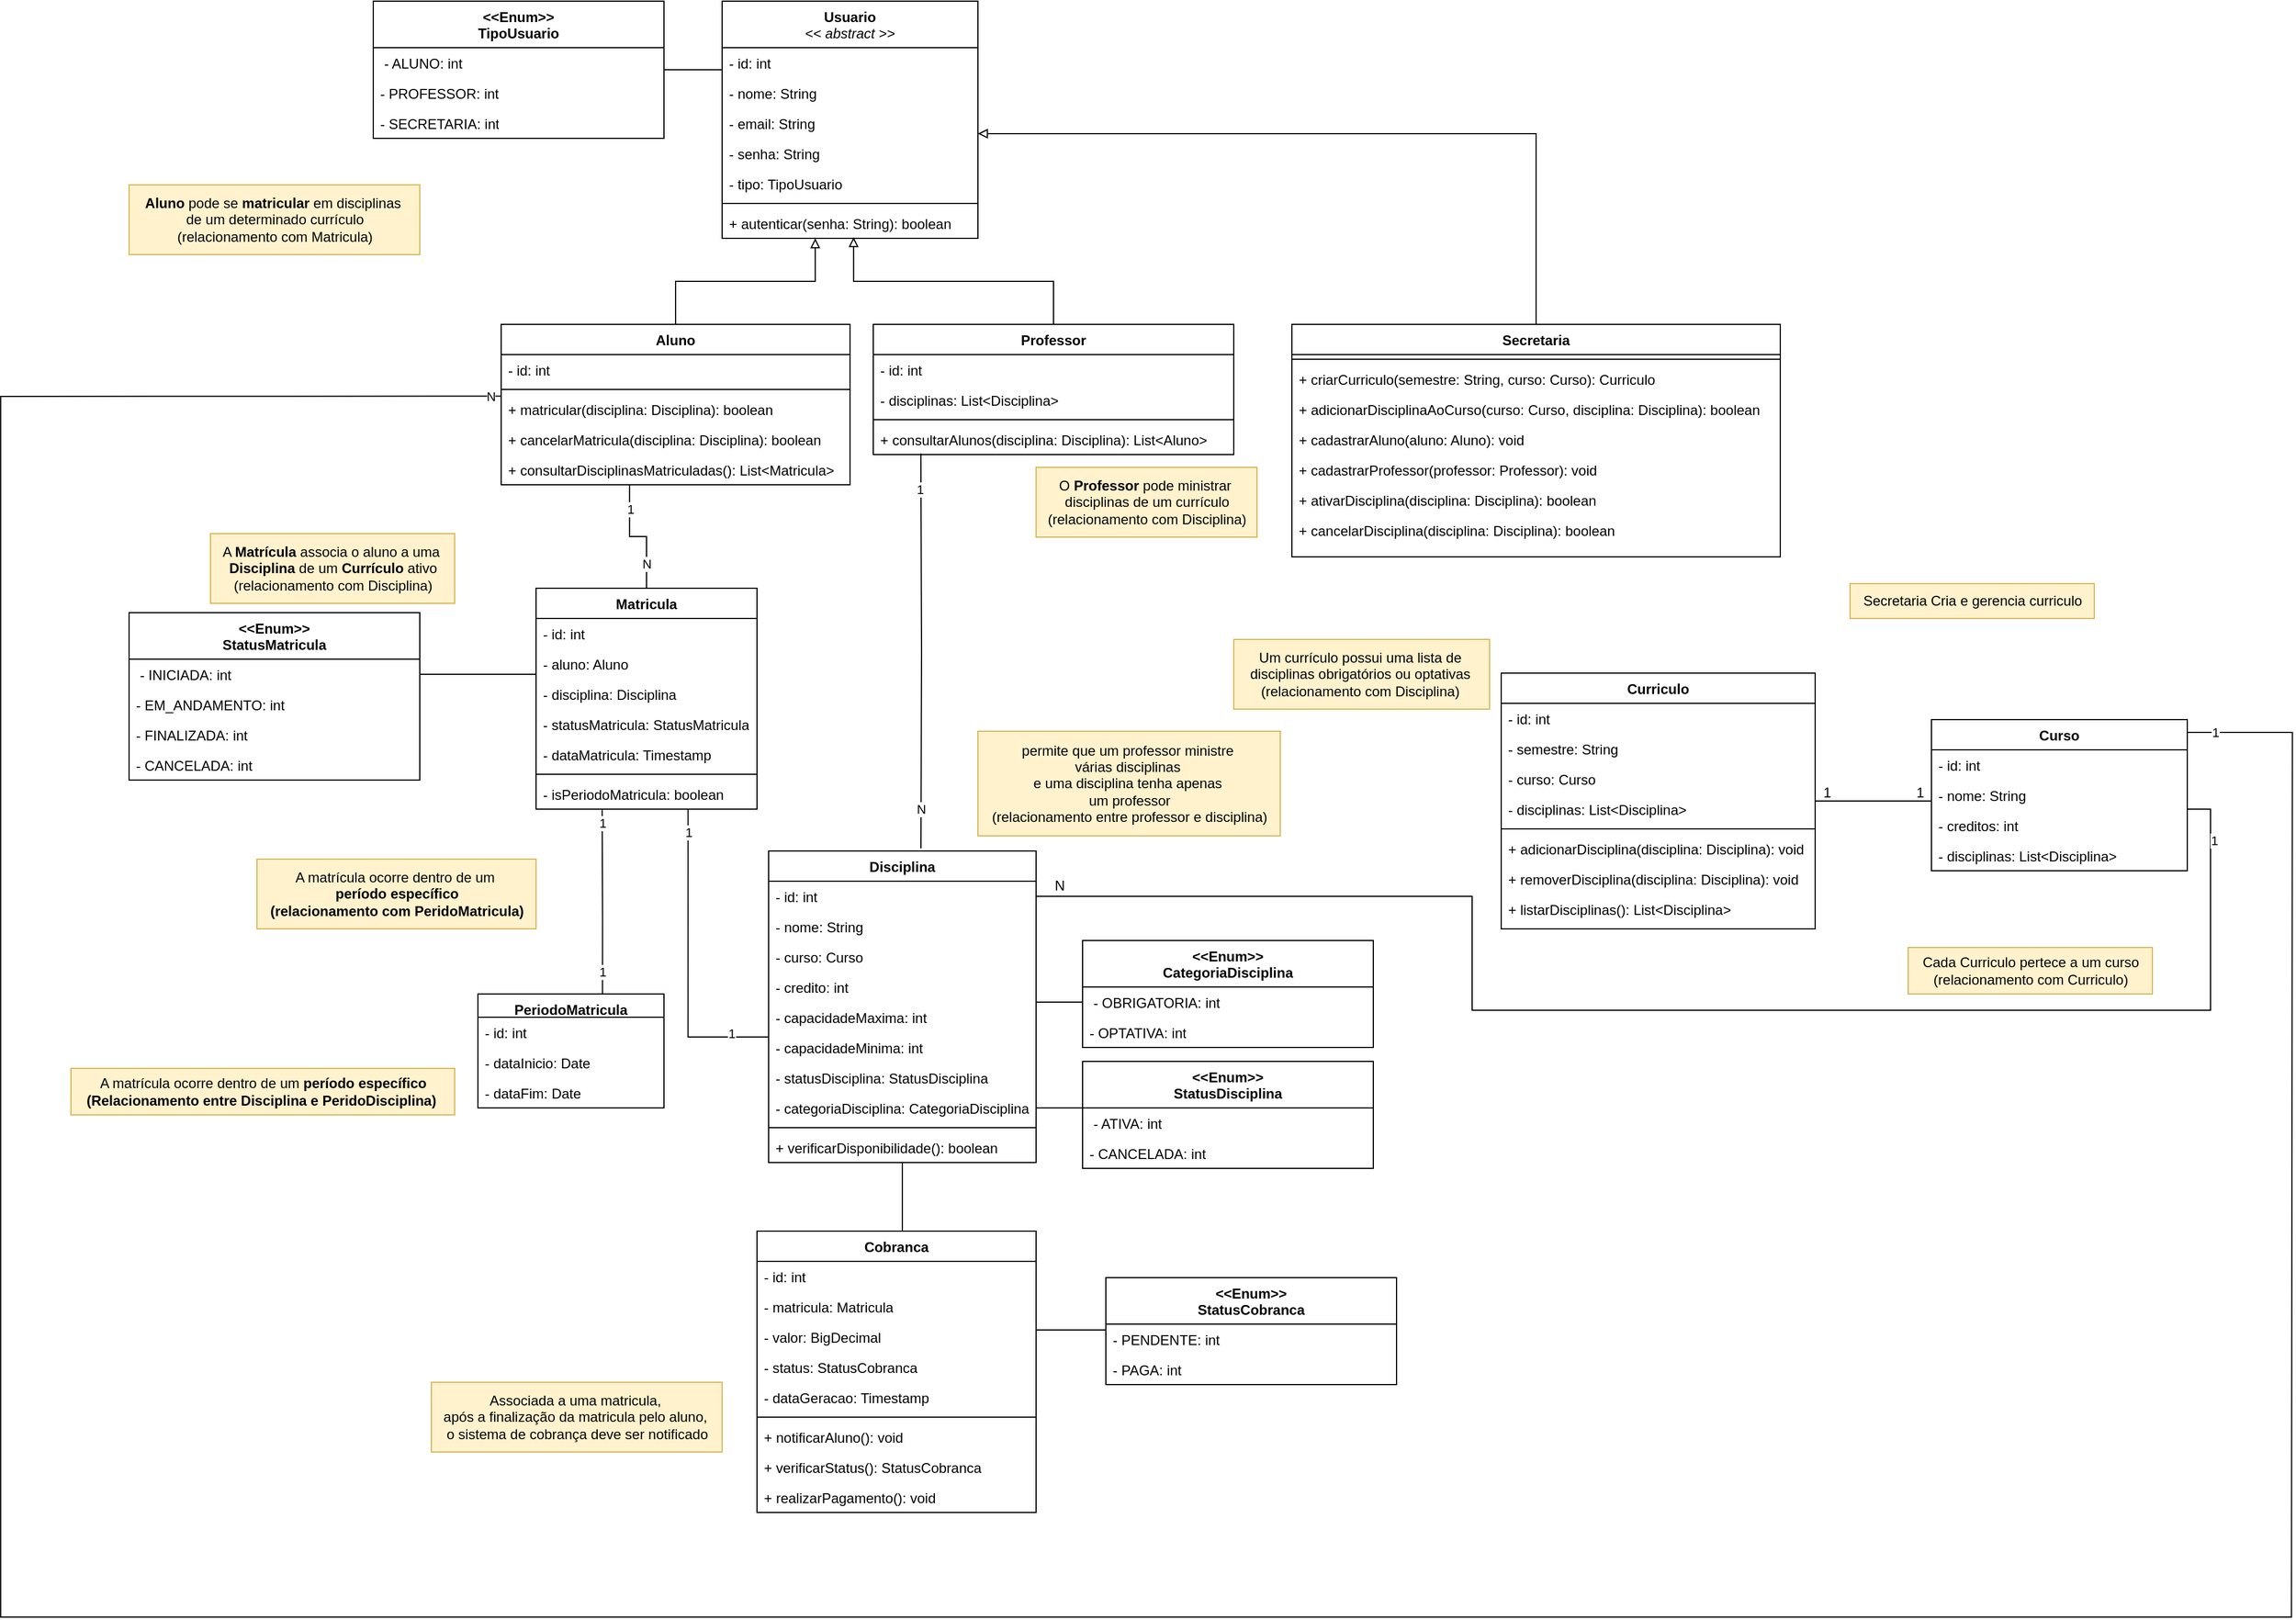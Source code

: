 <mxfile version="22.1.22" type="embed">
  <diagram name="Página-1" id="UTWiRLUkJQXJZkLam4P0">
    <mxGraphModel dx="2335" dy="769" grid="1" gridSize="10" guides="1" tooltips="1" connect="1" arrows="1" fold="1" page="1" pageScale="1" pageWidth="827" pageHeight="1169" math="0" shadow="0">
      <root>
        <mxCell id="0" />
        <mxCell id="1" parent="0" />
        <mxCell id="5JL675xTjhOSKJDTL_hP-1" value="Secretaria" style="swimlane;fontStyle=1;align=center;verticalAlign=top;childLayout=stackLayout;horizontal=1;startSize=26;horizontalStack=0;resizeParent=1;resizeParentMax=0;resizeLast=0;collapsible=1;marginBottom=0;whiteSpace=wrap;html=1;" parent="1" vertex="1">
          <mxGeometry x="190" y="300" width="420" height="200" as="geometry" />
        </mxCell>
        <mxCell id="5JL675xTjhOSKJDTL_hP-3" value="" style="line;strokeWidth=1;fillColor=none;align=left;verticalAlign=middle;spacingTop=-1;spacingLeft=3;spacingRight=3;rotatable=0;labelPosition=right;points=[];portConstraint=eastwest;strokeColor=inherit;" parent="5JL675xTjhOSKJDTL_hP-1" vertex="1">
          <mxGeometry y="26" width="420" height="8" as="geometry" />
        </mxCell>
        <mxCell id="5JL675xTjhOSKJDTL_hP-4" value="+ criarCurriculo(semestre: String, curso: Curso): Curriculo" style="text;strokeColor=none;fillColor=none;align=left;verticalAlign=top;spacingLeft=4;spacingRight=4;overflow=hidden;rotatable=0;points=[[0,0.5],[1,0.5]];portConstraint=eastwest;whiteSpace=wrap;html=1;" parent="5JL675xTjhOSKJDTL_hP-1" vertex="1">
          <mxGeometry y="34" width="420" height="26" as="geometry" />
        </mxCell>
        <mxCell id="5JL675xTjhOSKJDTL_hP-7" value="+ adicionarDisciplinaAoCurso(curso: Curso, disciplina: Disciplina): boolean" style="text;strokeColor=none;fillColor=none;align=left;verticalAlign=top;spacingLeft=4;spacingRight=4;overflow=hidden;rotatable=0;points=[[0,0.5],[1,0.5]];portConstraint=eastwest;whiteSpace=wrap;html=1;" parent="5JL675xTjhOSKJDTL_hP-1" vertex="1">
          <mxGeometry y="60" width="420" height="26" as="geometry" />
        </mxCell>
        <mxCell id="5JL675xTjhOSKJDTL_hP-8" value="+ cadastrarAluno(aluno: Aluno): void" style="text;strokeColor=none;fillColor=none;align=left;verticalAlign=top;spacingLeft=4;spacingRight=4;overflow=hidden;rotatable=0;points=[[0,0.5],[1,0.5]];portConstraint=eastwest;whiteSpace=wrap;html=1;" parent="5JL675xTjhOSKJDTL_hP-1" vertex="1">
          <mxGeometry y="86" width="420" height="26" as="geometry" />
        </mxCell>
        <mxCell id="5JL675xTjhOSKJDTL_hP-9" value="+ cadastrarProfessor(professor: Professor): void" style="text;strokeColor=none;fillColor=none;align=left;verticalAlign=top;spacingLeft=4;spacingRight=4;overflow=hidden;rotatable=0;points=[[0,0.5],[1,0.5]];portConstraint=eastwest;whiteSpace=wrap;html=1;" parent="5JL675xTjhOSKJDTL_hP-1" vertex="1">
          <mxGeometry y="112" width="420" height="26" as="geometry" />
        </mxCell>
        <mxCell id="5JL675xTjhOSKJDTL_hP-10" value="+ ativarDisciplina(disciplina: Disciplina): boolean" style="text;strokeColor=none;fillColor=none;align=left;verticalAlign=top;spacingLeft=4;spacingRight=4;overflow=hidden;rotatable=0;points=[[0,0.5],[1,0.5]];portConstraint=eastwest;whiteSpace=wrap;html=1;" parent="5JL675xTjhOSKJDTL_hP-1" vertex="1">
          <mxGeometry y="138" width="420" height="26" as="geometry" />
        </mxCell>
        <mxCell id="5JL675xTjhOSKJDTL_hP-11" value="+ cancelarDisciplina(disciplina: Disciplina): boolean" style="text;strokeColor=none;fillColor=none;align=left;verticalAlign=top;spacingLeft=4;spacingRight=4;overflow=hidden;rotatable=0;points=[[0,0.5],[1,0.5]];portConstraint=eastwest;whiteSpace=wrap;html=1;" parent="5JL675xTjhOSKJDTL_hP-1" vertex="1">
          <mxGeometry y="164" width="420" height="36" as="geometry" />
        </mxCell>
        <mxCell id="5JL675xTjhOSKJDTL_hP-12" value="Curriculo" style="swimlane;fontStyle=1;align=center;verticalAlign=top;childLayout=stackLayout;horizontal=1;startSize=26;horizontalStack=0;resizeParent=1;resizeParentMax=0;resizeLast=0;collapsible=1;marginBottom=0;whiteSpace=wrap;html=1;" parent="1" vertex="1">
          <mxGeometry x="370" y="600" width="270" height="220" as="geometry" />
        </mxCell>
        <mxCell id="5JL675xTjhOSKJDTL_hP-13" value="- id: int" style="text;strokeColor=none;fillColor=none;align=left;verticalAlign=top;spacingLeft=4;spacingRight=4;overflow=hidden;rotatable=0;points=[[0,0.5],[1,0.5]];portConstraint=eastwest;whiteSpace=wrap;html=1;" parent="5JL675xTjhOSKJDTL_hP-12" vertex="1">
          <mxGeometry y="26" width="270" height="26" as="geometry" />
        </mxCell>
        <mxCell id="5JL675xTjhOSKJDTL_hP-17" value="- semestre: String" style="text;strokeColor=none;fillColor=none;align=left;verticalAlign=top;spacingLeft=4;spacingRight=4;overflow=hidden;rotatable=0;points=[[0,0.5],[1,0.5]];portConstraint=eastwest;whiteSpace=wrap;html=1;" parent="5JL675xTjhOSKJDTL_hP-12" vertex="1">
          <mxGeometry y="52" width="270" height="26" as="geometry" />
        </mxCell>
        <mxCell id="5JL675xTjhOSKJDTL_hP-16" value="-&amp;nbsp;curso: Curso" style="text;strokeColor=none;fillColor=none;align=left;verticalAlign=top;spacingLeft=4;spacingRight=4;overflow=hidden;rotatable=0;points=[[0,0.5],[1,0.5]];portConstraint=eastwest;whiteSpace=wrap;html=1;" parent="5JL675xTjhOSKJDTL_hP-12" vertex="1">
          <mxGeometry y="78" width="270" height="26" as="geometry" />
        </mxCell>
        <mxCell id="5JL675xTjhOSKJDTL_hP-18" value="-&amp;nbsp;disciplinas: List&amp;lt;Disciplina&amp;gt;" style="text;strokeColor=none;fillColor=none;align=left;verticalAlign=top;spacingLeft=4;spacingRight=4;overflow=hidden;rotatable=0;points=[[0,0.5],[1,0.5]];portConstraint=eastwest;whiteSpace=wrap;html=1;" parent="5JL675xTjhOSKJDTL_hP-12" vertex="1">
          <mxGeometry y="104" width="270" height="26" as="geometry" />
        </mxCell>
        <mxCell id="5JL675xTjhOSKJDTL_hP-14" value="" style="line;strokeWidth=1;fillColor=none;align=left;verticalAlign=middle;spacingTop=-1;spacingLeft=3;spacingRight=3;rotatable=0;labelPosition=right;points=[];portConstraint=eastwest;strokeColor=inherit;" parent="5JL675xTjhOSKJDTL_hP-12" vertex="1">
          <mxGeometry y="130" width="270" height="8" as="geometry" />
        </mxCell>
        <mxCell id="5JL675xTjhOSKJDTL_hP-15" value="+ adicionarDisciplina(disciplina: Disciplina): void" style="text;strokeColor=none;fillColor=none;align=left;verticalAlign=top;spacingLeft=4;spacingRight=4;overflow=hidden;rotatable=0;points=[[0,0.5],[1,0.5]];portConstraint=eastwest;whiteSpace=wrap;html=1;" parent="5JL675xTjhOSKJDTL_hP-12" vertex="1">
          <mxGeometry y="138" width="270" height="26" as="geometry" />
        </mxCell>
        <mxCell id="5JL675xTjhOSKJDTL_hP-19" value="+ removerDisciplina(disciplina: Disciplina): void" style="text;strokeColor=none;fillColor=none;align=left;verticalAlign=top;spacingLeft=4;spacingRight=4;overflow=hidden;rotatable=0;points=[[0,0.5],[1,0.5]];portConstraint=eastwest;whiteSpace=wrap;html=1;" parent="5JL675xTjhOSKJDTL_hP-12" vertex="1">
          <mxGeometry y="164" width="270" height="26" as="geometry" />
        </mxCell>
        <mxCell id="5JL675xTjhOSKJDTL_hP-20" value="+ listarDisciplinas(): List&amp;lt;Disciplina&amp;gt;" style="text;strokeColor=none;fillColor=none;align=left;verticalAlign=top;spacingLeft=4;spacingRight=4;overflow=hidden;rotatable=0;points=[[0,0.5],[1,0.5]];portConstraint=eastwest;whiteSpace=wrap;html=1;" parent="5JL675xTjhOSKJDTL_hP-12" vertex="1">
          <mxGeometry y="190" width="270" height="30" as="geometry" />
        </mxCell>
        <mxCell id="5JL675xTjhOSKJDTL_hP-21" value="Usuario&lt;div&gt;&lt;span style=&quot;font-weight: normal;&quot;&gt;&lt;i&gt;&amp;lt;&amp;lt; abstract &amp;gt;&amp;gt;&lt;/i&gt;&lt;/span&gt;&lt;/div&gt;" style="swimlane;fontStyle=1;align=center;verticalAlign=top;childLayout=stackLayout;horizontal=1;startSize=40;horizontalStack=0;resizeParent=1;resizeParentMax=0;resizeLast=0;collapsible=1;marginBottom=0;whiteSpace=wrap;html=1;" parent="1" vertex="1">
          <mxGeometry x="-300" y="22" width="220" height="204" as="geometry">
            <mxRectangle x="-300" y="20" width="80" height="30" as="alternateBounds" />
          </mxGeometry>
        </mxCell>
        <mxCell id="5JL675xTjhOSKJDTL_hP-22" value="-&amp;nbsp;id: int" style="text;strokeColor=none;fillColor=none;align=left;verticalAlign=top;spacingLeft=4;spacingRight=4;overflow=hidden;rotatable=0;points=[[0,0.5],[1,0.5]];portConstraint=eastwest;whiteSpace=wrap;html=1;" parent="5JL675xTjhOSKJDTL_hP-21" vertex="1">
          <mxGeometry y="40" width="220" height="26" as="geometry" />
        </mxCell>
        <mxCell id="5JL675xTjhOSKJDTL_hP-26" value="-&amp;nbsp;nome: String" style="text;strokeColor=none;fillColor=none;align=left;verticalAlign=top;spacingLeft=4;spacingRight=4;overflow=hidden;rotatable=0;points=[[0,0.5],[1,0.5]];portConstraint=eastwest;whiteSpace=wrap;html=1;" parent="5JL675xTjhOSKJDTL_hP-21" vertex="1">
          <mxGeometry y="66" width="220" height="26" as="geometry" />
        </mxCell>
        <mxCell id="5JL675xTjhOSKJDTL_hP-28" value="-&amp;nbsp;email: String" style="text;strokeColor=none;fillColor=none;align=left;verticalAlign=top;spacingLeft=4;spacingRight=4;overflow=hidden;rotatable=0;points=[[0,0.5],[1,0.5]];portConstraint=eastwest;whiteSpace=wrap;html=1;" parent="5JL675xTjhOSKJDTL_hP-21" vertex="1">
          <mxGeometry y="92" width="220" height="26" as="geometry" />
        </mxCell>
        <mxCell id="5JL675xTjhOSKJDTL_hP-27" value="- senha: String" style="text;strokeColor=none;fillColor=none;align=left;verticalAlign=top;spacingLeft=4;spacingRight=4;overflow=hidden;rotatable=0;points=[[0,0.5],[1,0.5]];portConstraint=eastwest;whiteSpace=wrap;html=1;" parent="5JL675xTjhOSKJDTL_hP-21" vertex="1">
          <mxGeometry y="118" width="220" height="26" as="geometry" />
        </mxCell>
        <mxCell id="5JL675xTjhOSKJDTL_hP-29" value="-&amp;nbsp;tipo: TipoUsuario" style="text;strokeColor=none;fillColor=none;align=left;verticalAlign=top;spacingLeft=4;spacingRight=4;overflow=hidden;rotatable=0;points=[[0,0.5],[1,0.5]];portConstraint=eastwest;whiteSpace=wrap;html=1;" parent="5JL675xTjhOSKJDTL_hP-21" vertex="1">
          <mxGeometry y="144" width="220" height="26" as="geometry" />
        </mxCell>
        <mxCell id="5JL675xTjhOSKJDTL_hP-23" value="" style="line;strokeWidth=1;fillColor=none;align=left;verticalAlign=middle;spacingTop=-1;spacingLeft=3;spacingRight=3;rotatable=0;labelPosition=right;points=[];portConstraint=eastwest;strokeColor=inherit;" parent="5JL675xTjhOSKJDTL_hP-21" vertex="1">
          <mxGeometry y="170" width="220" height="8" as="geometry" />
        </mxCell>
        <mxCell id="5JL675xTjhOSKJDTL_hP-24" value="+ autenticar(senha: String): boolean" style="text;strokeColor=none;fillColor=none;align=left;verticalAlign=top;spacingLeft=4;spacingRight=4;overflow=hidden;rotatable=0;points=[[0,0.5],[1,0.5]];portConstraint=eastwest;whiteSpace=wrap;html=1;" parent="5JL675xTjhOSKJDTL_hP-21" vertex="1">
          <mxGeometry y="178" width="220" height="26" as="geometry" />
        </mxCell>
        <mxCell id="5JL675xTjhOSKJDTL_hP-91" style="edgeStyle=orthogonalEdgeStyle;rounded=0;orthogonalLoop=1;jettySize=auto;html=1;entryX=0.364;entryY=1;entryDx=0;entryDy=0;entryPerimeter=0;endArrow=block;endFill=0;" parent="1" source="5JL675xTjhOSKJDTL_hP-30" target="5JL675xTjhOSKJDTL_hP-24" edge="1">
          <mxGeometry relative="1" as="geometry">
            <mxPoint x="-220" y="220" as="targetPoint" />
          </mxGeometry>
        </mxCell>
        <mxCell id="5JL675xTjhOSKJDTL_hP-30" value="Aluno" style="swimlane;fontStyle=1;align=center;verticalAlign=top;childLayout=stackLayout;horizontal=1;startSize=26;horizontalStack=0;resizeParent=1;resizeParentMax=0;resizeLast=0;collapsible=1;marginBottom=0;whiteSpace=wrap;html=1;" parent="1" vertex="1">
          <mxGeometry x="-490" y="300" width="300" height="138" as="geometry" />
        </mxCell>
        <mxCell id="5JL675xTjhOSKJDTL_hP-31" value="- id: int" style="text;strokeColor=none;fillColor=none;align=left;verticalAlign=top;spacingLeft=4;spacingRight=4;overflow=hidden;rotatable=0;points=[[0,0.5],[1,0.5]];portConstraint=eastwest;whiteSpace=wrap;html=1;" parent="5JL675xTjhOSKJDTL_hP-30" vertex="1">
          <mxGeometry y="26" width="300" height="26" as="geometry" />
        </mxCell>
        <mxCell id="5JL675xTjhOSKJDTL_hP-32" value="" style="line;strokeWidth=1;fillColor=none;align=left;verticalAlign=middle;spacingTop=-1;spacingLeft=3;spacingRight=3;rotatable=0;labelPosition=right;points=[];portConstraint=eastwest;strokeColor=inherit;" parent="5JL675xTjhOSKJDTL_hP-30" vertex="1">
          <mxGeometry y="52" width="300" height="8" as="geometry" />
        </mxCell>
        <mxCell id="5JL675xTjhOSKJDTL_hP-33" value="+  matricular(disciplina: Disciplina): boolean" style="text;strokeColor=none;fillColor=none;align=left;verticalAlign=top;spacingLeft=4;spacingRight=4;overflow=hidden;rotatable=0;points=[[0,0.5],[1,0.5]];portConstraint=eastwest;whiteSpace=wrap;html=1;" parent="5JL675xTjhOSKJDTL_hP-30" vertex="1">
          <mxGeometry y="60" width="300" height="26" as="geometry" />
        </mxCell>
        <mxCell id="5JL675xTjhOSKJDTL_hP-36" value="+  cancelarMatricula(disciplina: Disciplina): boolean" style="text;strokeColor=none;fillColor=none;align=left;verticalAlign=top;spacingLeft=4;spacingRight=4;overflow=hidden;rotatable=0;points=[[0,0.5],[1,0.5]];portConstraint=eastwest;whiteSpace=wrap;html=1;" parent="5JL675xTjhOSKJDTL_hP-30" vertex="1">
          <mxGeometry y="86" width="300" height="26" as="geometry" />
        </mxCell>
        <mxCell id="CIjF7GFR3pk4UdvS8s7B-7" value="+&amp;nbsp;consultarDisciplinasMatriculadas(): List&amp;lt;Matricula&amp;gt;" style="text;strokeColor=none;fillColor=none;align=left;verticalAlign=top;spacingLeft=4;spacingRight=4;overflow=hidden;rotatable=0;points=[[0,0.5],[1,0.5]];portConstraint=eastwest;whiteSpace=wrap;html=1;" parent="5JL675xTjhOSKJDTL_hP-30" vertex="1">
          <mxGeometry y="112" width="300" height="26" as="geometry" />
        </mxCell>
        <mxCell id="5JL675xTjhOSKJDTL_hP-37" value="Professor" style="swimlane;fontStyle=1;align=center;verticalAlign=top;childLayout=stackLayout;horizontal=1;startSize=26;horizontalStack=0;resizeParent=1;resizeParentMax=0;resizeLast=0;collapsible=1;marginBottom=0;whiteSpace=wrap;html=1;" parent="1" vertex="1">
          <mxGeometry x="-170" y="300" width="310" height="112" as="geometry" />
        </mxCell>
        <mxCell id="5JL675xTjhOSKJDTL_hP-38" value="-&amp;nbsp;id: int" style="text;strokeColor=none;fillColor=none;align=left;verticalAlign=top;spacingLeft=4;spacingRight=4;overflow=hidden;rotatable=0;points=[[0,0.5],[1,0.5]];portConstraint=eastwest;whiteSpace=wrap;html=1;" parent="5JL675xTjhOSKJDTL_hP-37" vertex="1">
          <mxGeometry y="26" width="310" height="26" as="geometry" />
        </mxCell>
        <mxCell id="CIjF7GFR3pk4UdvS8s7B-33" value="- disciplinas: List&amp;lt;Disciplina&amp;gt;" style="text;strokeColor=none;fillColor=none;align=left;verticalAlign=top;spacingLeft=4;spacingRight=4;overflow=hidden;rotatable=0;points=[[0,0.5],[1,0.5]];portConstraint=eastwest;whiteSpace=wrap;html=1;" parent="5JL675xTjhOSKJDTL_hP-37" vertex="1">
          <mxGeometry y="52" width="310" height="26" as="geometry" />
        </mxCell>
        <mxCell id="5JL675xTjhOSKJDTL_hP-39" value="" style="line;strokeWidth=1;fillColor=none;align=left;verticalAlign=middle;spacingTop=-1;spacingLeft=3;spacingRight=3;rotatable=0;labelPosition=right;points=[];portConstraint=eastwest;strokeColor=inherit;" parent="5JL675xTjhOSKJDTL_hP-37" vertex="1">
          <mxGeometry y="78" width="310" height="8" as="geometry" />
        </mxCell>
        <mxCell id="5JL675xTjhOSKJDTL_hP-40" value="+ consultarAlunos(disciplina: Disciplina): List&amp;lt;Aluno&amp;gt;" style="text;strokeColor=none;fillColor=none;align=left;verticalAlign=top;spacingLeft=4;spacingRight=4;overflow=hidden;rotatable=0;points=[[0,0.5],[1,0.5]];portConstraint=eastwest;whiteSpace=wrap;html=1;" parent="5JL675xTjhOSKJDTL_hP-37" vertex="1">
          <mxGeometry y="86" width="310" height="26" as="geometry" />
        </mxCell>
        <mxCell id="5JL675xTjhOSKJDTL_hP-159" value="" style="edgeStyle=orthogonalEdgeStyle;rounded=0;orthogonalLoop=1;jettySize=auto;html=1;endArrow=none;startFill=0;" parent="1" source="5JL675xTjhOSKJDTL_hP-42" edge="1">
          <mxGeometry relative="1" as="geometry">
            <mxPoint x="640" y="710" as="targetPoint" />
            <Array as="points">
              <mxPoint x="690" y="710" />
              <mxPoint x="690" y="710" />
            </Array>
          </mxGeometry>
        </mxCell>
        <mxCell id="5JL675xTjhOSKJDTL_hP-42" value="Curso" style="swimlane;fontStyle=1;align=center;verticalAlign=top;childLayout=stackLayout;horizontal=1;startSize=26;horizontalStack=0;resizeParent=1;resizeParentMax=0;resizeLast=0;collapsible=1;marginBottom=0;whiteSpace=wrap;html=1;" parent="1" vertex="1">
          <mxGeometry x="740" y="640" width="220" height="130" as="geometry" />
        </mxCell>
        <mxCell id="5JL675xTjhOSKJDTL_hP-43" value="-&amp;nbsp;id: int" style="text;strokeColor=none;fillColor=none;align=left;verticalAlign=top;spacingLeft=4;spacingRight=4;overflow=hidden;rotatable=0;points=[[0,0.5],[1,0.5]];portConstraint=eastwest;whiteSpace=wrap;html=1;" parent="5JL675xTjhOSKJDTL_hP-42" vertex="1">
          <mxGeometry y="26" width="220" height="26" as="geometry" />
        </mxCell>
        <mxCell id="5JL675xTjhOSKJDTL_hP-46" value="-&amp;nbsp;nome: String" style="text;strokeColor=none;fillColor=none;align=left;verticalAlign=top;spacingLeft=4;spacingRight=4;overflow=hidden;rotatable=0;points=[[0,0.5],[1,0.5]];portConstraint=eastwest;whiteSpace=wrap;html=1;" parent="5JL675xTjhOSKJDTL_hP-42" vertex="1">
          <mxGeometry y="52" width="220" height="26" as="geometry" />
        </mxCell>
        <mxCell id="5JL675xTjhOSKJDTL_hP-48" value="- creditos: int" style="text;strokeColor=none;fillColor=none;align=left;verticalAlign=top;spacingLeft=4;spacingRight=4;overflow=hidden;rotatable=0;points=[[0,0.5],[1,0.5]];portConstraint=eastwest;whiteSpace=wrap;html=1;" parent="5JL675xTjhOSKJDTL_hP-42" vertex="1">
          <mxGeometry y="78" width="220" height="26" as="geometry" />
        </mxCell>
        <mxCell id="5JL675xTjhOSKJDTL_hP-47" value="-&amp;nbsp;disciplinas: List&amp;lt;Disciplina&amp;gt;" style="text;strokeColor=none;fillColor=none;align=left;verticalAlign=top;spacingLeft=4;spacingRight=4;overflow=hidden;rotatable=0;points=[[0,0.5],[1,0.5]];portConstraint=eastwest;whiteSpace=wrap;html=1;" parent="5JL675xTjhOSKJDTL_hP-42" vertex="1">
          <mxGeometry y="104" width="220" height="26" as="geometry" />
        </mxCell>
        <mxCell id="5JL675xTjhOSKJDTL_hP-179" style="edgeStyle=orthogonalEdgeStyle;rounded=0;orthogonalLoop=1;jettySize=auto;html=1;endArrow=none;startFill=0;entryX=0.688;entryY=1.011;entryDx=0;entryDy=0;entryPerimeter=0;" parent="1" target="g18ORwgw4V1WIljXijk8-3" edge="1">
          <mxGeometry relative="1" as="geometry">
            <Array as="points">
              <mxPoint x="-329" y="913" />
            </Array>
            <mxPoint x="-260" y="913" as="sourcePoint" />
            <mxPoint x="-329.47" y="769.26" as="targetPoint" />
          </mxGeometry>
        </mxCell>
        <mxCell id="CIjF7GFR3pk4UdvS8s7B-37" value="1" style="edgeLabel;html=1;align=center;verticalAlign=middle;resizable=0;points=[];" parent="5JL675xTjhOSKJDTL_hP-179" vertex="1" connectable="0">
          <mxGeometry x="-0.758" y="-3" relative="1" as="geometry">
            <mxPoint as="offset" />
          </mxGeometry>
        </mxCell>
        <mxCell id="CIjF7GFR3pk4UdvS8s7B-38" value="1" style="edgeLabel;html=1;align=center;verticalAlign=middle;resizable=0;points=[];" parent="5JL675xTjhOSKJDTL_hP-179" vertex="1" connectable="0">
          <mxGeometry x="0.855" relative="1" as="geometry">
            <mxPoint as="offset" />
          </mxGeometry>
        </mxCell>
        <mxCell id="5JL675xTjhOSKJDTL_hP-50" value="Disciplina" style="swimlane;fontStyle=1;align=center;verticalAlign=top;childLayout=stackLayout;horizontal=1;startSize=26;horizontalStack=0;resizeParent=1;resizeParentMax=0;resizeLast=0;collapsible=1;marginBottom=0;whiteSpace=wrap;html=1;" parent="1" vertex="1">
          <mxGeometry x="-260" y="753" width="230" height="268" as="geometry" />
        </mxCell>
        <mxCell id="5JL675xTjhOSKJDTL_hP-51" value="-&amp;nbsp;id: int" style="text;strokeColor=none;fillColor=none;align=left;verticalAlign=top;spacingLeft=4;spacingRight=4;overflow=hidden;rotatable=0;points=[[0,0.5],[1,0.5]];portConstraint=eastwest;whiteSpace=wrap;html=1;" parent="5JL675xTjhOSKJDTL_hP-50" vertex="1">
          <mxGeometry y="26" width="230" height="26" as="geometry" />
        </mxCell>
        <mxCell id="5JL675xTjhOSKJDTL_hP-54" value="-&amp;nbsp;nome: String" style="text;strokeColor=none;fillColor=none;align=left;verticalAlign=top;spacingLeft=4;spacingRight=4;overflow=hidden;rotatable=0;points=[[0,0.5],[1,0.5]];portConstraint=eastwest;whiteSpace=wrap;html=1;" parent="5JL675xTjhOSKJDTL_hP-50" vertex="1">
          <mxGeometry y="52" width="230" height="26" as="geometry" />
        </mxCell>
        <mxCell id="5JL675xTjhOSKJDTL_hP-55" value="-&amp;nbsp;curso: Curso" style="text;strokeColor=none;fillColor=none;align=left;verticalAlign=top;spacingLeft=4;spacingRight=4;overflow=hidden;rotatable=0;points=[[0,0.5],[1,0.5]];portConstraint=eastwest;whiteSpace=wrap;html=1;" parent="5JL675xTjhOSKJDTL_hP-50" vertex="1">
          <mxGeometry y="78" width="230" height="26" as="geometry" />
        </mxCell>
        <mxCell id="5JL675xTjhOSKJDTL_hP-56" value="-&amp;nbsp;credito: int" style="text;strokeColor=none;fillColor=none;align=left;verticalAlign=top;spacingLeft=4;spacingRight=4;overflow=hidden;rotatable=0;points=[[0,0.5],[1,0.5]];portConstraint=eastwest;whiteSpace=wrap;html=1;" parent="5JL675xTjhOSKJDTL_hP-50" vertex="1">
          <mxGeometry y="104" width="230" height="26" as="geometry" />
        </mxCell>
        <mxCell id="5JL675xTjhOSKJDTL_hP-57" value="-&amp;nbsp;capacidadeMaxima: int" style="text;strokeColor=none;fillColor=none;align=left;verticalAlign=top;spacingLeft=4;spacingRight=4;overflow=hidden;rotatable=0;points=[[0,0.5],[1,0.5]];portConstraint=eastwest;whiteSpace=wrap;html=1;" parent="5JL675xTjhOSKJDTL_hP-50" vertex="1">
          <mxGeometry y="130" width="230" height="26" as="geometry" />
        </mxCell>
        <mxCell id="5JL675xTjhOSKJDTL_hP-58" value="-&amp;nbsp;capacidadeMinima: int" style="text;strokeColor=none;fillColor=none;align=left;verticalAlign=top;spacingLeft=4;spacingRight=4;overflow=hidden;rotatable=0;points=[[0,0.5],[1,0.5]];portConstraint=eastwest;whiteSpace=wrap;html=1;" parent="5JL675xTjhOSKJDTL_hP-50" vertex="1">
          <mxGeometry y="156" width="230" height="26" as="geometry" />
        </mxCell>
        <mxCell id="5JL675xTjhOSKJDTL_hP-59" value="-&amp;nbsp;statusDisciplina: StatusDisciplina" style="text;strokeColor=none;fillColor=none;align=left;verticalAlign=top;spacingLeft=4;spacingRight=4;overflow=hidden;rotatable=0;points=[[0,0.5],[1,0.5]];portConstraint=eastwest;whiteSpace=wrap;html=1;" parent="5JL675xTjhOSKJDTL_hP-50" vertex="1">
          <mxGeometry y="182" width="230" height="26" as="geometry" />
        </mxCell>
        <mxCell id="5JL675xTjhOSKJDTL_hP-60" value="-&amp;nbsp;categoriaDisciplina: CategoriaDisciplina" style="text;strokeColor=none;fillColor=none;align=left;verticalAlign=top;spacingLeft=4;spacingRight=4;overflow=hidden;rotatable=0;points=[[0,0.5],[1,0.5]];portConstraint=eastwest;whiteSpace=wrap;html=1;" parent="5JL675xTjhOSKJDTL_hP-50" vertex="1">
          <mxGeometry y="208" width="230" height="26" as="geometry" />
        </mxCell>
        <mxCell id="5JL675xTjhOSKJDTL_hP-52" value="" style="line;strokeWidth=1;fillColor=none;align=left;verticalAlign=middle;spacingTop=-1;spacingLeft=3;spacingRight=3;rotatable=0;labelPosition=right;points=[];portConstraint=eastwest;strokeColor=inherit;" parent="5JL675xTjhOSKJDTL_hP-50" vertex="1">
          <mxGeometry y="234" width="230" height="8" as="geometry" />
        </mxCell>
        <mxCell id="5JL675xTjhOSKJDTL_hP-53" value="+  verificarDisponibilidade(): boolean" style="text;strokeColor=none;fillColor=none;align=left;verticalAlign=top;spacingLeft=4;spacingRight=4;overflow=hidden;rotatable=0;points=[[0,0.5],[1,0.5]];portConstraint=eastwest;whiteSpace=wrap;html=1;" parent="5JL675xTjhOSKJDTL_hP-50" vertex="1">
          <mxGeometry y="242" width="230" height="26" as="geometry" />
        </mxCell>
        <mxCell id="5JL675xTjhOSKJDTL_hP-61" value="Matricula" style="swimlane;fontStyle=1;align=center;verticalAlign=top;childLayout=stackLayout;horizontal=1;startSize=26;horizontalStack=0;resizeParent=1;resizeParentMax=0;resizeLast=0;collapsible=1;marginBottom=0;whiteSpace=wrap;html=1;" parent="1" vertex="1">
          <mxGeometry x="-460" y="527" width="190" height="190" as="geometry" />
        </mxCell>
        <mxCell id="5JL675xTjhOSKJDTL_hP-62" value="-&amp;nbsp;id: int" style="text;strokeColor=none;fillColor=none;align=left;verticalAlign=top;spacingLeft=4;spacingRight=4;overflow=hidden;rotatable=0;points=[[0,0.5],[1,0.5]];portConstraint=eastwest;whiteSpace=wrap;html=1;" parent="5JL675xTjhOSKJDTL_hP-61" vertex="1">
          <mxGeometry y="26" width="190" height="26" as="geometry" />
        </mxCell>
        <mxCell id="5JL675xTjhOSKJDTL_hP-65" value="-&amp;nbsp;aluno: Aluno" style="text;strokeColor=none;fillColor=none;align=left;verticalAlign=top;spacingLeft=4;spacingRight=4;overflow=hidden;rotatable=0;points=[[0,0.5],[1,0.5]];portConstraint=eastwest;whiteSpace=wrap;html=1;" parent="5JL675xTjhOSKJDTL_hP-61" vertex="1">
          <mxGeometry y="52" width="190" height="26" as="geometry" />
        </mxCell>
        <mxCell id="5JL675xTjhOSKJDTL_hP-66" value="-&amp;nbsp;disciplina: Disciplina" style="text;strokeColor=none;fillColor=none;align=left;verticalAlign=top;spacingLeft=4;spacingRight=4;overflow=hidden;rotatable=0;points=[[0,0.5],[1,0.5]];portConstraint=eastwest;whiteSpace=wrap;html=1;" parent="5JL675xTjhOSKJDTL_hP-61" vertex="1">
          <mxGeometry y="78" width="190" height="26" as="geometry" />
        </mxCell>
        <mxCell id="5JL675xTjhOSKJDTL_hP-69" value="- statusMatricula: StatusMatricula" style="text;strokeColor=none;fillColor=none;align=left;verticalAlign=top;spacingLeft=4;spacingRight=4;overflow=hidden;rotatable=0;points=[[0,0.5],[1,0.5]];portConstraint=eastwest;whiteSpace=wrap;html=1;" parent="5JL675xTjhOSKJDTL_hP-61" vertex="1">
          <mxGeometry y="104" width="190" height="26" as="geometry" />
        </mxCell>
        <mxCell id="g18ORwgw4V1WIljXijk8-10" value="-&amp;nbsp;dataMatricula: Timestamp" style="text;strokeColor=none;fillColor=none;align=left;verticalAlign=top;spacingLeft=4;spacingRight=4;overflow=hidden;rotatable=0;points=[[0,0.5],[1,0.5]];portConstraint=eastwest;whiteSpace=wrap;html=1;" parent="5JL675xTjhOSKJDTL_hP-61" vertex="1">
          <mxGeometry y="130" width="190" height="26" as="geometry" />
        </mxCell>
        <mxCell id="g18ORwgw4V1WIljXijk8-4" value="" style="line;strokeWidth=1;fillColor=none;align=left;verticalAlign=middle;spacingTop=-1;spacingLeft=3;spacingRight=3;rotatable=0;labelPosition=right;points=[];portConstraint=eastwest;strokeColor=inherit;" parent="5JL675xTjhOSKJDTL_hP-61" vertex="1">
          <mxGeometry y="156" width="190" height="8" as="geometry" />
        </mxCell>
        <mxCell id="g18ORwgw4V1WIljXijk8-3" value="- isPeriodoMatricula: boolean" style="text;strokeColor=none;fillColor=none;align=left;verticalAlign=top;spacingLeft=4;spacingRight=4;overflow=hidden;rotatable=0;points=[[0,0.5],[1,0.5]];portConstraint=eastwest;whiteSpace=wrap;html=1;" parent="5JL675xTjhOSKJDTL_hP-61" vertex="1">
          <mxGeometry y="164" width="190" height="26" as="geometry" />
        </mxCell>
        <mxCell id="5JL675xTjhOSKJDTL_hP-71" value="PeriodoMatricula" style="swimlane;fontStyle=1;align=center;verticalAlign=top;childLayout=stackLayout;horizontal=1;startSize=20;horizontalStack=0;resizeParent=1;resizeParentMax=0;resizeLast=0;collapsible=1;marginBottom=0;whiteSpace=wrap;html=1;" parent="1" vertex="1">
          <mxGeometry x="-510" y="876" width="160" height="98" as="geometry" />
        </mxCell>
        <mxCell id="5JL675xTjhOSKJDTL_hP-72" value="-&amp;nbsp;id: int" style="text;strokeColor=none;fillColor=none;align=left;verticalAlign=top;spacingLeft=4;spacingRight=4;overflow=hidden;rotatable=0;points=[[0,0.5],[1,0.5]];portConstraint=eastwest;whiteSpace=wrap;html=1;" parent="5JL675xTjhOSKJDTL_hP-71" vertex="1">
          <mxGeometry y="20" width="160" height="26" as="geometry" />
        </mxCell>
        <mxCell id="5JL675xTjhOSKJDTL_hP-75" value="-&amp;nbsp;dataInicio: Date" style="text;strokeColor=none;fillColor=none;align=left;verticalAlign=top;spacingLeft=4;spacingRight=4;overflow=hidden;rotatable=0;points=[[0,0.5],[1,0.5]];portConstraint=eastwest;whiteSpace=wrap;html=1;" parent="5JL675xTjhOSKJDTL_hP-71" vertex="1">
          <mxGeometry y="46" width="160" height="26" as="geometry" />
        </mxCell>
        <mxCell id="5JL675xTjhOSKJDTL_hP-76" value="-&amp;nbsp;dataFim: Date" style="text;strokeColor=none;fillColor=none;align=left;verticalAlign=top;spacingLeft=4;spacingRight=4;overflow=hidden;rotatable=0;points=[[0,0.5],[1,0.5]];portConstraint=eastwest;whiteSpace=wrap;html=1;" parent="5JL675xTjhOSKJDTL_hP-71" vertex="1">
          <mxGeometry y="72" width="160" height="26" as="geometry" />
        </mxCell>
        <mxCell id="5JL675xTjhOSKJDTL_hP-158" value="" style="edgeStyle=orthogonalEdgeStyle;rounded=0;orthogonalLoop=1;jettySize=auto;html=1;endArrow=none;startFill=0;" parent="1" source="5JL675xTjhOSKJDTL_hP-83" target="5JL675xTjhOSKJDTL_hP-53" edge="1">
          <mxGeometry relative="1" as="geometry">
            <Array as="points">
              <mxPoint x="-145" y="1040" />
              <mxPoint x="-145" y="1040" />
            </Array>
          </mxGeometry>
        </mxCell>
        <mxCell id="5JL675xTjhOSKJDTL_hP-83" value="Cobranca" style="swimlane;fontStyle=1;align=center;verticalAlign=top;childLayout=stackLayout;horizontal=1;startSize=26;horizontalStack=0;resizeParent=1;resizeParentMax=0;resizeLast=0;collapsible=1;marginBottom=0;whiteSpace=wrap;html=1;" parent="1" vertex="1">
          <mxGeometry x="-270" y="1080" width="240" height="242" as="geometry" />
        </mxCell>
        <mxCell id="5JL675xTjhOSKJDTL_hP-84" value="-&amp;nbsp;id: int" style="text;strokeColor=none;fillColor=none;align=left;verticalAlign=top;spacingLeft=4;spacingRight=4;overflow=hidden;rotatable=0;points=[[0,0.5],[1,0.5]];portConstraint=eastwest;whiteSpace=wrap;html=1;" parent="5JL675xTjhOSKJDTL_hP-83" vertex="1">
          <mxGeometry y="26" width="240" height="26" as="geometry" />
        </mxCell>
        <mxCell id="5JL675xTjhOSKJDTL_hP-87" value="-&amp;nbsp;matricula: Matricula" style="text;strokeColor=none;fillColor=none;align=left;verticalAlign=top;spacingLeft=4;spacingRight=4;overflow=hidden;rotatable=0;points=[[0,0.5],[1,0.5]];portConstraint=eastwest;whiteSpace=wrap;html=1;" parent="5JL675xTjhOSKJDTL_hP-83" vertex="1">
          <mxGeometry y="52" width="240" height="26" as="geometry" />
        </mxCell>
        <mxCell id="5JL675xTjhOSKJDTL_hP-88" value="-&amp;nbsp;valor: BigDecimal" style="text;strokeColor=none;fillColor=none;align=left;verticalAlign=top;spacingLeft=4;spacingRight=4;overflow=hidden;rotatable=0;points=[[0,0.5],[1,0.5]];portConstraint=eastwest;whiteSpace=wrap;html=1;" parent="5JL675xTjhOSKJDTL_hP-83" vertex="1">
          <mxGeometry y="78" width="240" height="26" as="geometry" />
        </mxCell>
        <mxCell id="5JL675xTjhOSKJDTL_hP-89" value="-&amp;nbsp;status: StatusCobranca" style="text;strokeColor=none;fillColor=none;align=left;verticalAlign=top;spacingLeft=4;spacingRight=4;overflow=hidden;rotatable=0;points=[[0,0.5],[1,0.5]];portConstraint=eastwest;whiteSpace=wrap;html=1;" parent="5JL675xTjhOSKJDTL_hP-83" vertex="1">
          <mxGeometry y="104" width="240" height="26" as="geometry" />
        </mxCell>
        <mxCell id="5JL675xTjhOSKJDTL_hP-90" value="- dataGeracao: Timestamp" style="text;strokeColor=none;fillColor=none;align=left;verticalAlign=top;spacingLeft=4;spacingRight=4;overflow=hidden;rotatable=0;points=[[0,0.5],[1,0.5]];portConstraint=eastwest;whiteSpace=wrap;html=1;" parent="5JL675xTjhOSKJDTL_hP-83" vertex="1">
          <mxGeometry y="130" width="240" height="26" as="geometry" />
        </mxCell>
        <mxCell id="5JL675xTjhOSKJDTL_hP-85" value="" style="line;strokeWidth=1;fillColor=none;align=left;verticalAlign=middle;spacingTop=-1;spacingLeft=3;spacingRight=3;rotatable=0;labelPosition=right;points=[];portConstraint=eastwest;strokeColor=inherit;" parent="5JL675xTjhOSKJDTL_hP-83" vertex="1">
          <mxGeometry y="156" width="240" height="8" as="geometry" />
        </mxCell>
        <mxCell id="5JL675xTjhOSKJDTL_hP-86" value="+ notificarAluno(): void" style="text;strokeColor=none;fillColor=none;align=left;verticalAlign=top;spacingLeft=4;spacingRight=4;overflow=hidden;rotatable=0;points=[[0,0.5],[1,0.5]];portConstraint=eastwest;whiteSpace=wrap;html=1;" parent="5JL675xTjhOSKJDTL_hP-83" vertex="1">
          <mxGeometry y="164" width="240" height="26" as="geometry" />
        </mxCell>
        <mxCell id="CIjF7GFR3pk4UdvS8s7B-50" value="+ verificarStatus(): StatusCobranca" style="text;strokeColor=none;fillColor=none;align=left;verticalAlign=top;spacingLeft=4;spacingRight=4;overflow=hidden;rotatable=0;points=[[0,0.5],[1,0.5]];portConstraint=eastwest;whiteSpace=wrap;html=1;" parent="5JL675xTjhOSKJDTL_hP-83" vertex="1">
          <mxGeometry y="190" width="240" height="26" as="geometry" />
        </mxCell>
        <mxCell id="CIjF7GFR3pk4UdvS8s7B-51" value="+ realizarPagamento(): void" style="text;strokeColor=none;fillColor=none;align=left;verticalAlign=top;spacingLeft=4;spacingRight=4;overflow=hidden;rotatable=0;points=[[0,0.5],[1,0.5]];portConstraint=eastwest;whiteSpace=wrap;html=1;" parent="5JL675xTjhOSKJDTL_hP-83" vertex="1">
          <mxGeometry y="216" width="240" height="26" as="geometry" />
        </mxCell>
        <mxCell id="5JL675xTjhOSKJDTL_hP-92" style="edgeStyle=orthogonalEdgeStyle;rounded=0;orthogonalLoop=1;jettySize=auto;html=1;entryX=0.514;entryY=0.962;entryDx=0;entryDy=0;entryPerimeter=0;endArrow=block;endFill=0;" parent="1" source="5JL675xTjhOSKJDTL_hP-37" target="5JL675xTjhOSKJDTL_hP-24" edge="1">
          <mxGeometry relative="1" as="geometry" />
        </mxCell>
        <mxCell id="5JL675xTjhOSKJDTL_hP-95" style="edgeStyle=orthogonalEdgeStyle;rounded=0;orthogonalLoop=1;jettySize=auto;html=1;entryX=1;entryY=-0.154;entryDx=0;entryDy=0;entryPerimeter=0;endArrow=block;endFill=0;" parent="1" source="5JL675xTjhOSKJDTL_hP-1" target="5JL675xTjhOSKJDTL_hP-27" edge="1">
          <mxGeometry relative="1" as="geometry" />
        </mxCell>
        <mxCell id="5JL675xTjhOSKJDTL_hP-96" value="Secretaria Cria e gerencia curriculo" style="text;html=1;align=center;verticalAlign=middle;resizable=0;points=[];autosize=1;strokeColor=#d6b656;fillColor=#fff2cc;" parent="1" vertex="1">
          <mxGeometry x="670" y="523" width="210" height="30" as="geometry" />
        </mxCell>
        <mxCell id="5JL675xTjhOSKJDTL_hP-97" value="Cada Curriculo pertece a um curso&lt;div&gt;(relacionamento com Curriculo)&lt;/div&gt;" style="text;html=1;align=center;verticalAlign=middle;resizable=0;points=[];autosize=1;strokeColor=#d6b656;fillColor=#fff2cc;" parent="1" vertex="1">
          <mxGeometry x="720" y="836" width="210" height="40" as="geometry" />
        </mxCell>
        <mxCell id="5JL675xTjhOSKJDTL_hP-98" value="Um currículo possui uma lista de&amp;nbsp;&lt;div&gt;disciplinas obrigatórios ou optativas&amp;nbsp;&lt;/div&gt;&lt;div&gt;(relacionamento com Disciplina)&amp;nbsp;&lt;/div&gt;" style="text;html=1;align=center;verticalAlign=middle;resizable=0;points=[];autosize=1;strokeColor=#d6b656;fillColor=#fff2cc;" parent="1" vertex="1">
          <mxGeometry x="140" y="571" width="220" height="60" as="geometry" />
        </mxCell>
        <mxCell id="5JL675xTjhOSKJDTL_hP-99" value="&lt;strong data-end=&quot;561&quot; data-start=&quot;552&quot;&gt;Aluno&lt;/strong&gt; pode se &lt;strong data-end=&quot;584&quot; data-start=&quot;570&quot;&gt;matricular&lt;/strong&gt; em disciplinas&amp;nbsp;&lt;div&gt;de um determinado currículo&lt;/div&gt;&lt;div&gt;(relacionamento com Matricula)&lt;/div&gt;" style="text;html=1;align=center;verticalAlign=middle;resizable=0;points=[];autosize=1;strokeColor=#d6b656;fillColor=#fff2cc;" parent="1" vertex="1">
          <mxGeometry x="-810" y="180" width="250" height="60" as="geometry" />
        </mxCell>
        <mxCell id="5JL675xTjhOSKJDTL_hP-100" value="A &lt;strong data-end=&quot;688&quot; data-start=&quot;675&quot;&gt;Matrícula&lt;/strong&gt; associa o aluno a uma&amp;nbsp;&lt;div&gt;&lt;strong data-end=&quot;725&quot; data-start=&quot;711&quot;&gt;Disciplina&lt;/strong&gt; de um &lt;strong data-end=&quot;745&quot; data-start=&quot;732&quot;&gt;Currículo&lt;/strong&gt; ativo&lt;/div&gt;&lt;div&gt;(relacionamento com Disciplina)&lt;/div&gt;" style="text;html=1;align=center;verticalAlign=middle;resizable=0;points=[];autosize=1;strokeColor=#d6b656;fillColor=#fff2cc;" parent="1" vertex="1">
          <mxGeometry x="-740" y="480" width="210" height="60" as="geometry" />
        </mxCell>
        <mxCell id="5JL675xTjhOSKJDTL_hP-101" value="A matrícula ocorre dentro de um&amp;nbsp;&lt;div&gt;&lt;strong data-end=&quot;857&quot; data-start=&quot;835&quot;&gt;período específico&lt;/strong&gt;&lt;/div&gt;&lt;div&gt;&lt;strong data-end=&quot;857&quot; data-start=&quot;835&quot;&gt;(relacionamento com PeridoMatricula)&lt;/strong&gt;&lt;/div&gt;" style="text;html=1;align=center;verticalAlign=middle;resizable=0;points=[];autosize=1;strokeColor=#d6b656;fillColor=#fff2cc;" parent="1" vertex="1">
          <mxGeometry x="-700" y="760" width="240" height="60" as="geometry" />
        </mxCell>
        <mxCell id="5JL675xTjhOSKJDTL_hP-104" value="O &lt;strong data-end=&quot;918&quot; data-start=&quot;905&quot;&gt;Professor&lt;/strong&gt; pode ministrar&amp;nbsp;&lt;div&gt;disciplinas de um currículo&lt;/div&gt;&lt;div&gt;(relacionamento com Disciplina)&lt;/div&gt;" style="text;html=1;align=center;verticalAlign=middle;resizable=0;points=[];autosize=1;strokeColor=#d6b656;fillColor=#fff2cc;" parent="1" vertex="1">
          <mxGeometry x="-30" y="423" width="190" height="60" as="geometry" />
        </mxCell>
        <mxCell id="5JL675xTjhOSKJDTL_hP-105" value=" permite que um professor ministre&amp;nbsp;&lt;div&gt;várias disciplinas&amp;nbsp;&lt;div&gt;e uma disciplina tenha apenas&amp;nbsp;&lt;/div&gt;&lt;div&gt;um professor&lt;/div&gt;&lt;div&gt;(relacionamento entre professor e disciplina)&lt;/div&gt;&lt;/div&gt;" style="text;html=1;align=center;verticalAlign=middle;resizable=0;points=[];autosize=1;strokeColor=#d6b656;fillColor=#fff2cc;" parent="1" vertex="1">
          <mxGeometry x="-80" y="650" width="260" height="90" as="geometry" />
        </mxCell>
        <mxCell id="5JL675xTjhOSKJDTL_hP-106" value="Associada a uma matricula,&amp;nbsp;&lt;div&gt;após a finalização da matricula pelo aluno,&amp;nbsp;&lt;/div&gt;&lt;div&gt;o sistema de cobrança deve ser notificado&lt;/div&gt;" style="text;html=1;align=center;verticalAlign=middle;resizable=0;points=[];autosize=1;strokeColor=#d6b656;fillColor=#fff2cc;" parent="1" vertex="1">
          <mxGeometry x="-550" y="1210" width="250" height="60" as="geometry" />
        </mxCell>
        <mxCell id="5JL675xTjhOSKJDTL_hP-107" value="A matrícula ocorre dentro de um &lt;strong data-end=&quot;857&quot; data-start=&quot;835&quot;&gt;período específico&lt;/strong&gt;&lt;div&gt;&lt;strong data-end=&quot;857&quot; data-start=&quot;835&quot;&gt;(Relacionamento entre Disciplina e PeridoDisciplina)&amp;nbsp;&lt;/strong&gt;&lt;/div&gt;" style="text;html=1;align=center;verticalAlign=middle;resizable=0;points=[];autosize=1;strokeColor=#d6b656;fillColor=#fff2cc;" parent="1" vertex="1">
          <mxGeometry x="-860" y="940" width="330" height="40" as="geometry" />
        </mxCell>
        <mxCell id="5JL675xTjhOSKJDTL_hP-108" value="&lt;div&gt;&amp;lt;&amp;lt;Enum&amp;gt;&amp;gt;&lt;/div&gt;TipoUsuario" style="swimlane;fontStyle=1;align=center;verticalAlign=top;childLayout=stackLayout;horizontal=1;startSize=40;horizontalStack=0;resizeParent=1;resizeParentMax=0;resizeLast=0;collapsible=1;marginBottom=0;whiteSpace=wrap;html=1;" parent="1" vertex="1">
          <mxGeometry x="-600" y="22" width="250" height="118" as="geometry" />
        </mxCell>
        <mxCell id="5JL675xTjhOSKJDTL_hP-109" value="&amp;nbsp;- ALUNO: int" style="text;strokeColor=none;fillColor=none;align=left;verticalAlign=top;spacingLeft=4;spacingRight=4;overflow=hidden;rotatable=0;points=[[0,0.5],[1,0.5]];portConstraint=eastwest;whiteSpace=wrap;html=1;" parent="5JL675xTjhOSKJDTL_hP-108" vertex="1">
          <mxGeometry y="40" width="250" height="26" as="geometry" />
        </mxCell>
        <mxCell id="5JL675xTjhOSKJDTL_hP-111" value="- PROFESSOR: int" style="text;strokeColor=none;fillColor=none;align=left;verticalAlign=top;spacingLeft=4;spacingRight=4;overflow=hidden;rotatable=0;points=[[0,0.5],[1,0.5]];portConstraint=eastwest;whiteSpace=wrap;html=1;" parent="5JL675xTjhOSKJDTL_hP-108" vertex="1">
          <mxGeometry y="66" width="250" height="26" as="geometry" />
        </mxCell>
        <mxCell id="5JL675xTjhOSKJDTL_hP-121" value="- SECRETARIA: int" style="text;strokeColor=none;fillColor=none;align=left;verticalAlign=top;spacingLeft=4;spacingRight=4;overflow=hidden;rotatable=0;points=[[0,0.5],[1,0.5]];portConstraint=eastwest;whiteSpace=wrap;html=1;" parent="5JL675xTjhOSKJDTL_hP-108" vertex="1">
          <mxGeometry y="92" width="250" height="26" as="geometry" />
        </mxCell>
        <mxCell id="5JL675xTjhOSKJDTL_hP-148" value="" style="edgeStyle=orthogonalEdgeStyle;rounded=0;orthogonalLoop=1;jettySize=auto;html=1;entryX=1;entryY=0.5;entryDx=0;entryDy=0;endArrow=none;startFill=0;" parent="1" source="5JL675xTjhOSKJDTL_hP-122" target="5JL675xTjhOSKJDTL_hP-60" edge="1">
          <mxGeometry relative="1" as="geometry">
            <Array as="points">
              <mxPoint x="10" y="974" />
              <mxPoint x="10" y="974" />
            </Array>
          </mxGeometry>
        </mxCell>
        <mxCell id="5JL675xTjhOSKJDTL_hP-122" value="&lt;div&gt;&amp;lt;&amp;lt;Enum&amp;gt;&amp;gt;&lt;/div&gt;StatusDisciplina" style="swimlane;fontStyle=1;align=center;verticalAlign=top;childLayout=stackLayout;horizontal=1;startSize=40;horizontalStack=0;resizeParent=1;resizeParentMax=0;resizeLast=0;collapsible=1;marginBottom=0;whiteSpace=wrap;html=1;" parent="1" vertex="1">
          <mxGeometry x="10" y="934" width="250" height="92" as="geometry" />
        </mxCell>
        <mxCell id="5JL675xTjhOSKJDTL_hP-123" value="&amp;nbsp;- ATIVA: int" style="text;strokeColor=none;fillColor=none;align=left;verticalAlign=top;spacingLeft=4;spacingRight=4;overflow=hidden;rotatable=0;points=[[0,0.5],[1,0.5]];portConstraint=eastwest;whiteSpace=wrap;html=1;" parent="5JL675xTjhOSKJDTL_hP-122" vertex="1">
          <mxGeometry y="40" width="250" height="26" as="geometry" />
        </mxCell>
        <mxCell id="5JL675xTjhOSKJDTL_hP-124" value="- CANCELADA: int" style="text;strokeColor=none;fillColor=none;align=left;verticalAlign=top;spacingLeft=4;spacingRight=4;overflow=hidden;rotatable=0;points=[[0,0.5],[1,0.5]];portConstraint=eastwest;whiteSpace=wrap;html=1;" parent="5JL675xTjhOSKJDTL_hP-122" vertex="1">
          <mxGeometry y="66" width="250" height="26" as="geometry" />
        </mxCell>
        <mxCell id="5JL675xTjhOSKJDTL_hP-126" value="&lt;div&gt;&amp;lt;&amp;lt;Enum&amp;gt;&amp;gt;&lt;/div&gt;CategoriaDisciplina" style="swimlane;fontStyle=1;align=center;verticalAlign=top;childLayout=stackLayout;horizontal=1;startSize=40;horizontalStack=0;resizeParent=1;resizeParentMax=0;resizeLast=0;collapsible=1;marginBottom=0;whiteSpace=wrap;html=1;" parent="1" vertex="1">
          <mxGeometry x="10" y="830" width="250" height="92" as="geometry" />
        </mxCell>
        <mxCell id="5JL675xTjhOSKJDTL_hP-127" value="&amp;nbsp;- OBRIGATORIA: int" style="text;strokeColor=none;fillColor=none;align=left;verticalAlign=top;spacingLeft=4;spacingRight=4;overflow=hidden;rotatable=0;points=[[0,0.5],[1,0.5]];portConstraint=eastwest;whiteSpace=wrap;html=1;" parent="5JL675xTjhOSKJDTL_hP-126" vertex="1">
          <mxGeometry y="40" width="250" height="26" as="geometry" />
        </mxCell>
        <mxCell id="5JL675xTjhOSKJDTL_hP-128" value="- OPTATIVA: int" style="text;strokeColor=none;fillColor=none;align=left;verticalAlign=top;spacingLeft=4;spacingRight=4;overflow=hidden;rotatable=0;points=[[0,0.5],[1,0.5]];portConstraint=eastwest;whiteSpace=wrap;html=1;" parent="5JL675xTjhOSKJDTL_hP-126" vertex="1">
          <mxGeometry y="66" width="250" height="26" as="geometry" />
        </mxCell>
        <mxCell id="5JL675xTjhOSKJDTL_hP-154" style="edgeStyle=orthogonalEdgeStyle;rounded=0;orthogonalLoop=1;jettySize=auto;html=1;endArrow=none;startFill=0;entryX=1;entryY=0.269;entryDx=0;entryDy=0;entryPerimeter=0;" parent="1" source="5JL675xTjhOSKJDTL_hP-134" target="5JL675xTjhOSKJDTL_hP-88" edge="1">
          <mxGeometry relative="1" as="geometry">
            <mxPoint x="-20" y="1166" as="targetPoint" />
            <Array as="points">
              <mxPoint x="10" y="1165" />
              <mxPoint x="10" y="1165" />
            </Array>
          </mxGeometry>
        </mxCell>
        <mxCell id="5JL675xTjhOSKJDTL_hP-134" value="&lt;div&gt;&amp;lt;&amp;lt;Enum&amp;gt;&amp;gt;&lt;/div&gt;StatusCobranca" style="swimlane;fontStyle=1;align=center;verticalAlign=top;childLayout=stackLayout;horizontal=1;startSize=40;horizontalStack=0;resizeParent=1;resizeParentMax=0;resizeLast=0;collapsible=1;marginBottom=0;whiteSpace=wrap;html=1;" parent="1" vertex="1">
          <mxGeometry x="30" y="1120" width="250" height="92" as="geometry" />
        </mxCell>
        <mxCell id="5JL675xTjhOSKJDTL_hP-135" value="- PENDENTE: int" style="text;strokeColor=none;fillColor=none;align=left;verticalAlign=top;spacingLeft=4;spacingRight=4;overflow=hidden;rotatable=0;points=[[0,0.5],[1,0.5]];portConstraint=eastwest;whiteSpace=wrap;html=1;" parent="5JL675xTjhOSKJDTL_hP-134" vertex="1">
          <mxGeometry y="40" width="250" height="26" as="geometry" />
        </mxCell>
        <mxCell id="5JL675xTjhOSKJDTL_hP-136" value="- PAGA: int" style="text;strokeColor=none;fillColor=none;align=left;verticalAlign=top;spacingLeft=4;spacingRight=4;overflow=hidden;rotatable=0;points=[[0,0.5],[1,0.5]];portConstraint=eastwest;whiteSpace=wrap;html=1;" parent="5JL675xTjhOSKJDTL_hP-134" vertex="1">
          <mxGeometry y="66" width="250" height="26" as="geometry" />
        </mxCell>
        <mxCell id="5JL675xTjhOSKJDTL_hP-138" style="edgeStyle=orthogonalEdgeStyle;rounded=0;orthogonalLoop=1;jettySize=auto;html=1;endArrow=none;startFill=0;" parent="1" source="5JL675xTjhOSKJDTL_hP-108" edge="1">
          <mxGeometry relative="1" as="geometry">
            <mxPoint x="-300" y="80" as="targetPoint" />
            <Array as="points">
              <mxPoint x="-300" y="81" />
            </Array>
          </mxGeometry>
        </mxCell>
        <mxCell id="5JL675xTjhOSKJDTL_hP-150" value="" style="edgeStyle=orthogonalEdgeStyle;rounded=0;orthogonalLoop=1;jettySize=auto;html=1;endArrow=none;startFill=0;" parent="1" source="5JL675xTjhOSKJDTL_hP-127" edge="1">
          <mxGeometry relative="1" as="geometry">
            <mxPoint x="-30" y="883" as="targetPoint" />
            <Array as="points">
              <mxPoint x="-30" y="883" />
            </Array>
          </mxGeometry>
        </mxCell>
        <mxCell id="5JL675xTjhOSKJDTL_hP-162" style="edgeStyle=orthogonalEdgeStyle;rounded=0;orthogonalLoop=1;jettySize=auto;html=1;entryX=1;entryY=0.5;entryDx=0;entryDy=0;endArrow=none;startFill=0;exitX=1;exitY=-0.04;exitDx=0;exitDy=0;exitPerimeter=0;" parent="1" source="5JL675xTjhOSKJDTL_hP-48" target="5JL675xTjhOSKJDTL_hP-51" edge="1">
          <mxGeometry relative="1" as="geometry">
            <Array as="points">
              <mxPoint x="980" y="717" />
              <mxPoint x="980" y="890" />
              <mxPoint x="345" y="890" />
              <mxPoint x="345" y="792" />
            </Array>
          </mxGeometry>
        </mxCell>
        <mxCell id="CIjF7GFR3pk4UdvS8s7B-11" value="1" style="edgeLabel;html=1;align=center;verticalAlign=middle;resizable=0;points=[];" parent="5JL675xTjhOSKJDTL_hP-162" vertex="1" connectable="0">
          <mxGeometry x="-0.974" relative="1" as="geometry">
            <mxPoint x="6" y="27" as="offset" />
          </mxGeometry>
        </mxCell>
        <mxCell id="5JL675xTjhOSKJDTL_hP-167" style="edgeStyle=orthogonalEdgeStyle;rounded=0;orthogonalLoop=1;jettySize=auto;html=1;endArrow=none;startFill=0;entryX=0.368;entryY=1.02;entryDx=0;entryDy=0;entryPerimeter=0;" parent="1" source="5JL675xTjhOSKJDTL_hP-61" target="CIjF7GFR3pk4UdvS8s7B-7" edge="1">
          <mxGeometry relative="1" as="geometry">
            <mxPoint x="-380" y="490" as="targetPoint" />
            <Array as="points" />
          </mxGeometry>
        </mxCell>
        <mxCell id="CIjF7GFR3pk4UdvS8s7B-35" value="1" style="edgeLabel;html=1;align=center;verticalAlign=middle;resizable=0;points=[];" parent="5JL675xTjhOSKJDTL_hP-167" vertex="1" connectable="0">
          <mxGeometry x="0.605" y="-2" relative="1" as="geometry">
            <mxPoint x="-2" as="offset" />
          </mxGeometry>
        </mxCell>
        <mxCell id="CIjF7GFR3pk4UdvS8s7B-36" value="N" style="edgeLabel;html=1;align=center;verticalAlign=middle;resizable=0;points=[];" parent="5JL675xTjhOSKJDTL_hP-167" vertex="1" connectable="0">
          <mxGeometry x="-0.592" relative="1" as="geometry">
            <mxPoint as="offset" />
          </mxGeometry>
        </mxCell>
        <mxCell id="5JL675xTjhOSKJDTL_hP-169" value="&lt;div&gt;&amp;lt;&amp;lt;Enum&amp;gt;&amp;gt;&lt;/div&gt;StatusMatricula" style="swimlane;fontStyle=1;align=center;verticalAlign=top;childLayout=stackLayout;horizontal=1;startSize=40;horizontalStack=0;resizeParent=1;resizeParentMax=0;resizeLast=0;collapsible=1;marginBottom=0;whiteSpace=wrap;html=1;" parent="1" vertex="1">
          <mxGeometry x="-810" y="548" width="250" height="144" as="geometry" />
        </mxCell>
        <mxCell id="5JL675xTjhOSKJDTL_hP-170" value="&amp;nbsp;- INICIADA: int" style="text;strokeColor=none;fillColor=none;align=left;verticalAlign=top;spacingLeft=4;spacingRight=4;overflow=hidden;rotatable=0;points=[[0,0.5],[1,0.5]];portConstraint=eastwest;whiteSpace=wrap;html=1;" parent="5JL675xTjhOSKJDTL_hP-169" vertex="1">
          <mxGeometry y="40" width="250" height="26" as="geometry" />
        </mxCell>
        <mxCell id="5JL675xTjhOSKJDTL_hP-171" value="- EM_ANDAMENTO: int" style="text;strokeColor=none;fillColor=none;align=left;verticalAlign=top;spacingLeft=4;spacingRight=4;overflow=hidden;rotatable=0;points=[[0,0.5],[1,0.5]];portConstraint=eastwest;whiteSpace=wrap;html=1;" parent="5JL675xTjhOSKJDTL_hP-169" vertex="1">
          <mxGeometry y="66" width="250" height="26" as="geometry" />
        </mxCell>
        <mxCell id="5JL675xTjhOSKJDTL_hP-172" value="- FINALIZADA: int" style="text;strokeColor=none;fillColor=none;align=left;verticalAlign=top;spacingLeft=4;spacingRight=4;overflow=hidden;rotatable=0;points=[[0,0.5],[1,0.5]];portConstraint=eastwest;whiteSpace=wrap;html=1;" parent="5JL675xTjhOSKJDTL_hP-169" vertex="1">
          <mxGeometry y="92" width="250" height="26" as="geometry" />
        </mxCell>
        <mxCell id="5JL675xTjhOSKJDTL_hP-173" value="- CANCELADA: int" style="text;strokeColor=none;fillColor=none;align=left;verticalAlign=top;spacingLeft=4;spacingRight=4;overflow=hidden;rotatable=0;points=[[0,0.5],[1,0.5]];portConstraint=eastwest;whiteSpace=wrap;html=1;" parent="5JL675xTjhOSKJDTL_hP-169" vertex="1">
          <mxGeometry y="118" width="250" height="26" as="geometry" />
        </mxCell>
        <mxCell id="5JL675xTjhOSKJDTL_hP-174" style="edgeStyle=orthogonalEdgeStyle;rounded=0;orthogonalLoop=1;jettySize=auto;html=1;entryX=0;entryY=0.846;entryDx=0;entryDy=0;entryPerimeter=0;endArrow=none;startFill=0;" parent="1" source="5JL675xTjhOSKJDTL_hP-170" target="5JL675xTjhOSKJDTL_hP-65" edge="1">
          <mxGeometry relative="1" as="geometry" />
        </mxCell>
        <mxCell id="5JL675xTjhOSKJDTL_hP-177" style="edgeStyle=orthogonalEdgeStyle;rounded=0;orthogonalLoop=1;jettySize=auto;html=1;entryX=0.132;entryY=0.962;entryDx=0;entryDy=0;entryPerimeter=0;endArrow=none;startFill=0;" parent="1" target="5JL675xTjhOSKJDTL_hP-40" edge="1">
          <mxGeometry relative="1" as="geometry">
            <mxPoint x="-129" y="750.714" as="sourcePoint" />
          </mxGeometry>
        </mxCell>
        <mxCell id="CIjF7GFR3pk4UdvS8s7B-24" value="1" style="edgeLabel;html=1;align=center;verticalAlign=middle;resizable=0;points=[];" parent="5JL675xTjhOSKJDTL_hP-177" vertex="1" connectable="0">
          <mxGeometry x="0.818" y="1" relative="1" as="geometry">
            <mxPoint as="offset" />
          </mxGeometry>
        </mxCell>
        <mxCell id="CIjF7GFR3pk4UdvS8s7B-25" value="N" style="edgeLabel;html=1;align=center;verticalAlign=middle;resizable=0;points=[];" parent="5JL675xTjhOSKJDTL_hP-177" vertex="1" connectable="0">
          <mxGeometry x="-0.801" y="4" relative="1" as="geometry">
            <mxPoint x="4" as="offset" />
          </mxGeometry>
        </mxCell>
        <mxCell id="CIjF7GFR3pk4UdvS8s7B-9" value="1" style="text;html=1;align=center;verticalAlign=middle;resizable=0;points=[];autosize=1;strokeColor=none;fillColor=none;" parent="1" vertex="1">
          <mxGeometry x="635" y="688" width="30" height="30" as="geometry" />
        </mxCell>
        <mxCell id="CIjF7GFR3pk4UdvS8s7B-10" value="N" style="text;html=1;align=center;verticalAlign=middle;resizable=0;points=[];autosize=1;strokeColor=none;fillColor=none;" parent="1" vertex="1">
          <mxGeometry x="-25" y="768" width="30" height="30" as="geometry" />
        </mxCell>
        <mxCell id="CIjF7GFR3pk4UdvS8s7B-14" value="1" style="text;html=1;align=center;verticalAlign=middle;resizable=0;points=[];autosize=1;strokeColor=none;fillColor=none;" parent="1" vertex="1">
          <mxGeometry x="715" y="688" width="30" height="30" as="geometry" />
        </mxCell>
        <mxCell id="CIjF7GFR3pk4UdvS8s7B-43" value="" style="endArrow=none;html=1;rounded=0;entryX=-0.001;entryY=0.068;entryDx=0;entryDy=0;entryPerimeter=0;" parent="1" target="5JL675xTjhOSKJDTL_hP-33" edge="1">
          <mxGeometry width="50" height="50" relative="1" as="geometry">
            <mxPoint x="960" y="651" as="sourcePoint" />
            <mxPoint x="-450.4" y="363.044" as="targetPoint" />
            <Array as="points">
              <mxPoint x="1050.39" y="651" />
              <mxPoint x="1049.6" y="1412" />
              <mxPoint x="-920.4" y="1412" />
              <mxPoint x="-920.4" y="362" />
            </Array>
          </mxGeometry>
        </mxCell>
        <mxCell id="CIjF7GFR3pk4UdvS8s7B-45" value="N" style="edgeLabel;html=1;align=center;verticalAlign=middle;resizable=0;points=[];" parent="CIjF7GFR3pk4UdvS8s7B-43" vertex="1" connectable="0">
          <mxGeometry x="0.996" relative="1" as="geometry">
            <mxPoint as="offset" />
          </mxGeometry>
        </mxCell>
        <mxCell id="CIjF7GFR3pk4UdvS8s7B-46" value="1" style="edgeLabel;html=1;align=center;verticalAlign=middle;resizable=0;points=[];" parent="CIjF7GFR3pk4UdvS8s7B-43" vertex="1" connectable="0">
          <mxGeometry x="-0.989" relative="1" as="geometry">
            <mxPoint as="offset" />
          </mxGeometry>
        </mxCell>
        <mxCell id="g18ORwgw4V1WIljXijk8-7" style="edgeStyle=orthogonalEdgeStyle;rounded=0;orthogonalLoop=1;jettySize=auto;html=1;endArrow=none;startFill=0;entryX=0.299;entryY=1.024;entryDx=0;entryDy=0;entryPerimeter=0;exitX=0.75;exitY=0;exitDx=0;exitDy=0;" parent="1" target="g18ORwgw4V1WIljXijk8-3" edge="1">
          <mxGeometry relative="1" as="geometry">
            <Array as="points">
              <mxPoint x="-403" y="810" />
              <mxPoint x="-403" y="810" />
            </Array>
            <mxPoint x="-402.85" y="876" as="sourcePoint" />
            <mxPoint x="-400.42" y="743.858" as="targetPoint" />
          </mxGeometry>
        </mxCell>
        <mxCell id="g18ORwgw4V1WIljXijk8-8" value="1" style="edgeLabel;html=1;align=center;verticalAlign=middle;resizable=0;points=[];" parent="g18ORwgw4V1WIljXijk8-7" vertex="1" connectable="0">
          <mxGeometry x="-0.758" y="-3" relative="1" as="geometry">
            <mxPoint x="-3" as="offset" />
          </mxGeometry>
        </mxCell>
        <mxCell id="g18ORwgw4V1WIljXijk8-9" value="1" style="edgeLabel;html=1;align=center;verticalAlign=middle;resizable=0;points=[];" parent="g18ORwgw4V1WIljXijk8-7" vertex="1" connectable="0">
          <mxGeometry x="0.855" relative="1" as="geometry">
            <mxPoint as="offset" />
          </mxGeometry>
        </mxCell>
      </root>
    </mxGraphModel>
  </diagram>
</mxfile>
